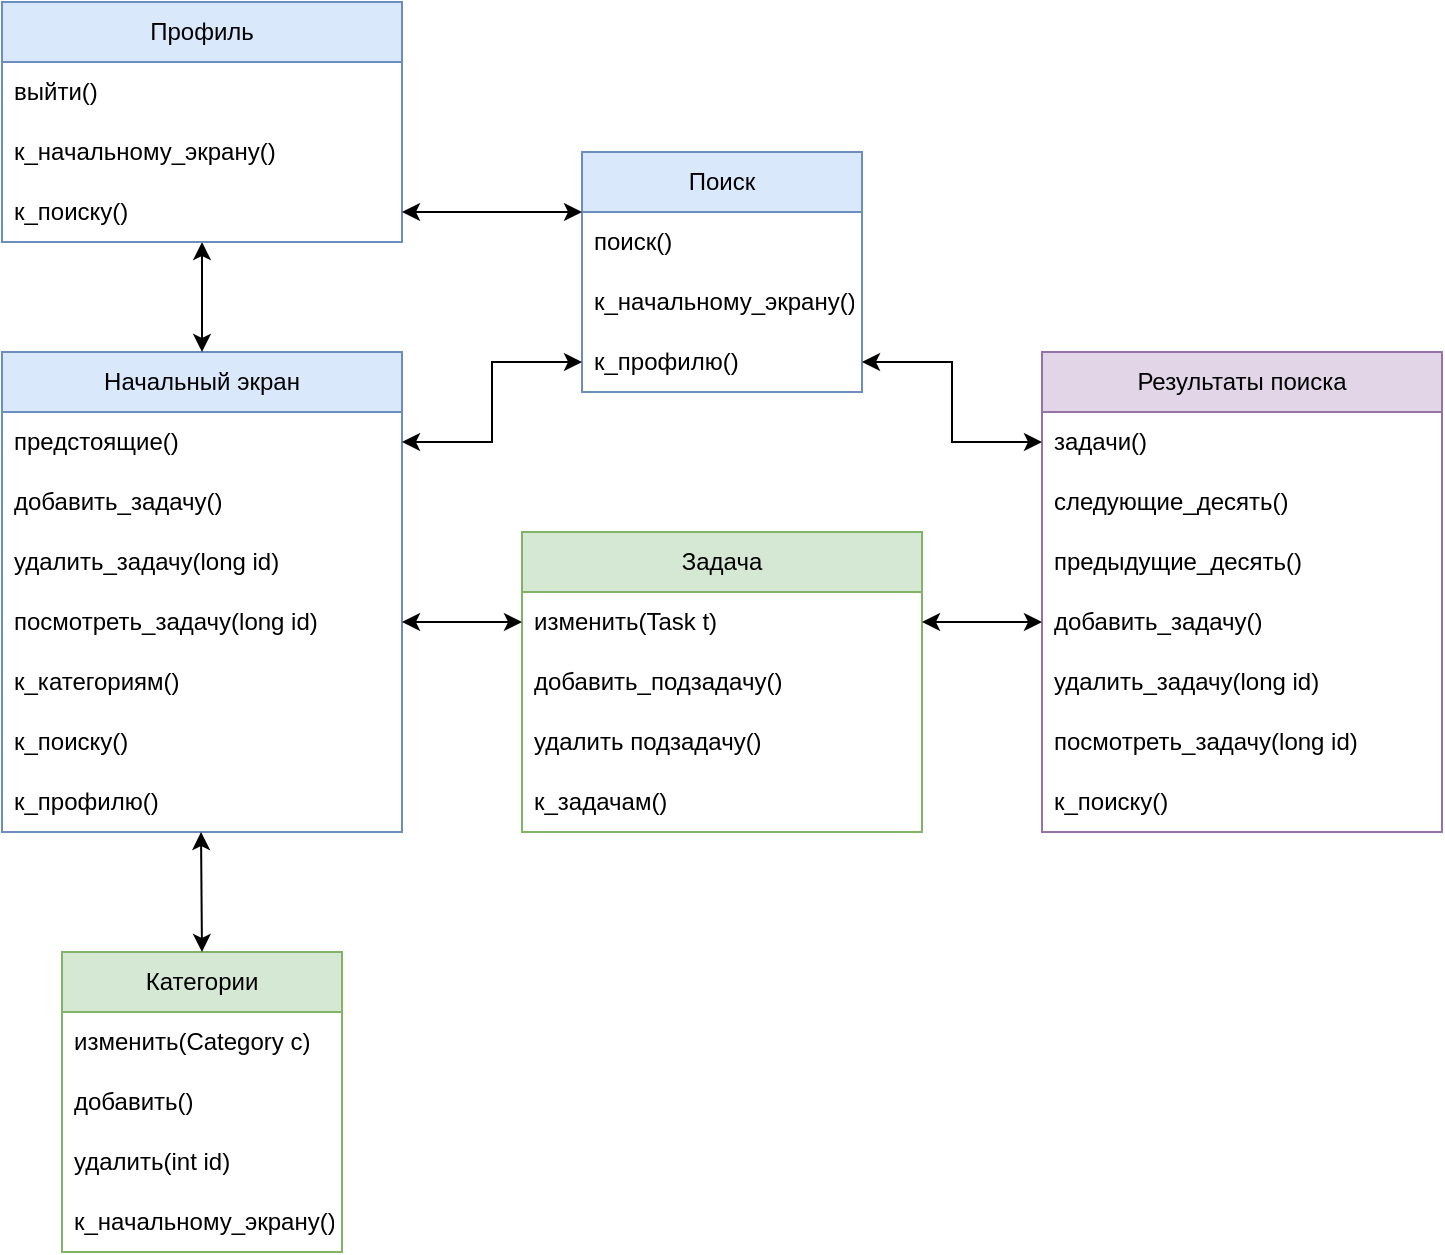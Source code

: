 <mxfile version="26.0.16">
  <diagram name="Страница — 1" id="RbK2EaCYJIcAzCKS40ST">
    <mxGraphModel dx="1038" dy="813" grid="1" gridSize="10" guides="1" tooltips="1" connect="1" arrows="1" fold="1" page="1" pageScale="1" pageWidth="827" pageHeight="1169" math="0" shadow="0">
      <root>
        <mxCell id="0" />
        <mxCell id="1" parent="0" />
        <mxCell id="w0oGPs0FV6ANnLtdmTdL-5" value="Начальный экран" style="swimlane;fontStyle=0;childLayout=stackLayout;horizontal=1;startSize=30;horizontalStack=0;resizeParent=1;resizeParentMax=0;resizeLast=0;collapsible=1;marginBottom=0;whiteSpace=wrap;html=1;fillColor=#dae8fc;strokeColor=#6c8ebf;" parent="1" vertex="1">
          <mxGeometry x="230" y="280" width="200" height="240" as="geometry">
            <mxRectangle x="400" y="160" width="140" height="30" as="alternateBounds" />
          </mxGeometry>
        </mxCell>
        <mxCell id="w0oGPs0FV6ANnLtdmTdL-6" value="предстоящие()" style="text;strokeColor=none;fillColor=none;align=left;verticalAlign=middle;spacingLeft=4;spacingRight=4;overflow=hidden;points=[[0,0.5],[1,0.5]];portConstraint=eastwest;rotatable=0;whiteSpace=wrap;html=1;" parent="w0oGPs0FV6ANnLtdmTdL-5" vertex="1">
          <mxGeometry y="30" width="200" height="30" as="geometry" />
        </mxCell>
        <mxCell id="w0oGPs0FV6ANnLtdmTdL-7" value="добавить_задачу()" style="text;strokeColor=none;fillColor=none;align=left;verticalAlign=middle;spacingLeft=4;spacingRight=4;overflow=hidden;points=[[0,0.5],[1,0.5]];portConstraint=eastwest;rotatable=0;whiteSpace=wrap;html=1;" parent="w0oGPs0FV6ANnLtdmTdL-5" vertex="1">
          <mxGeometry y="60" width="200" height="30" as="geometry" />
        </mxCell>
        <mxCell id="w0oGPs0FV6ANnLtdmTdL-8" value="удалить_задачу(long id)" style="text;strokeColor=none;fillColor=none;align=left;verticalAlign=middle;spacingLeft=4;spacingRight=4;overflow=hidden;points=[[0,0.5],[1,0.5]];portConstraint=eastwest;rotatable=0;whiteSpace=wrap;html=1;" parent="w0oGPs0FV6ANnLtdmTdL-5" vertex="1">
          <mxGeometry y="90" width="200" height="30" as="geometry" />
        </mxCell>
        <mxCell id="w0oGPs0FV6ANnLtdmTdL-15" value="посмотреть_задачу(long id)" style="text;strokeColor=none;fillColor=none;align=left;verticalAlign=middle;spacingLeft=4;spacingRight=4;overflow=hidden;points=[[0,0.5],[1,0.5]];portConstraint=eastwest;rotatable=0;whiteSpace=wrap;html=1;" parent="w0oGPs0FV6ANnLtdmTdL-5" vertex="1">
          <mxGeometry y="120" width="200" height="30" as="geometry" />
        </mxCell>
        <mxCell id="w0oGPs0FV6ANnLtdmTdL-14" value="к_категориям()" style="text;strokeColor=none;fillColor=none;align=left;verticalAlign=middle;spacingLeft=4;spacingRight=4;overflow=hidden;points=[[0,0.5],[1,0.5]];portConstraint=eastwest;rotatable=0;whiteSpace=wrap;html=1;" parent="w0oGPs0FV6ANnLtdmTdL-5" vertex="1">
          <mxGeometry y="150" width="200" height="30" as="geometry" />
        </mxCell>
        <mxCell id="w0oGPs0FV6ANnLtdmTdL-13" value="к_поиску()" style="text;strokeColor=none;fillColor=none;align=left;verticalAlign=middle;spacingLeft=4;spacingRight=4;overflow=hidden;points=[[0,0.5],[1,0.5]];portConstraint=eastwest;rotatable=0;whiteSpace=wrap;html=1;" parent="w0oGPs0FV6ANnLtdmTdL-5" vertex="1">
          <mxGeometry y="180" width="200" height="30" as="geometry" />
        </mxCell>
        <mxCell id="w0oGPs0FV6ANnLtdmTdL-12" value="к_профилю()" style="text;strokeColor=none;fillColor=none;align=left;verticalAlign=middle;spacingLeft=4;spacingRight=4;overflow=hidden;points=[[0,0.5],[1,0.5]];portConstraint=eastwest;rotatable=0;whiteSpace=wrap;html=1;" parent="w0oGPs0FV6ANnLtdmTdL-5" vertex="1">
          <mxGeometry y="210" width="200" height="30" as="geometry" />
        </mxCell>
        <mxCell id="w0oGPs0FV6ANnLtdmTdL-16" value="Результаты поиска" style="swimlane;fontStyle=0;childLayout=stackLayout;horizontal=1;startSize=30;horizontalStack=0;resizeParent=1;resizeParentMax=0;resizeLast=0;collapsible=1;marginBottom=0;whiteSpace=wrap;html=1;fillColor=#e1d5e7;strokeColor=#9673a6;" parent="1" vertex="1">
          <mxGeometry x="750" y="280" width="200" height="240" as="geometry">
            <mxRectangle x="400" y="160" width="140" height="30" as="alternateBounds" />
          </mxGeometry>
        </mxCell>
        <mxCell id="w0oGPs0FV6ANnLtdmTdL-17" value="задачи()" style="text;strokeColor=none;fillColor=none;align=left;verticalAlign=middle;spacingLeft=4;spacingRight=4;overflow=hidden;points=[[0,0.5],[1,0.5]];portConstraint=eastwest;rotatable=0;whiteSpace=wrap;html=1;" parent="w0oGPs0FV6ANnLtdmTdL-16" vertex="1">
          <mxGeometry y="30" width="200" height="30" as="geometry" />
        </mxCell>
        <mxCell id="w0oGPs0FV6ANnLtdmTdL-25" value="следующие_десять()" style="text;strokeColor=none;fillColor=none;align=left;verticalAlign=middle;spacingLeft=4;spacingRight=4;overflow=hidden;points=[[0,0.5],[1,0.5]];portConstraint=eastwest;rotatable=0;whiteSpace=wrap;html=1;" parent="w0oGPs0FV6ANnLtdmTdL-16" vertex="1">
          <mxGeometry y="60" width="200" height="30" as="geometry" />
        </mxCell>
        <mxCell id="w0oGPs0FV6ANnLtdmTdL-24" value="предыдущие_десять()" style="text;strokeColor=none;fillColor=none;align=left;verticalAlign=middle;spacingLeft=4;spacingRight=4;overflow=hidden;points=[[0,0.5],[1,0.5]];portConstraint=eastwest;rotatable=0;whiteSpace=wrap;html=1;" parent="w0oGPs0FV6ANnLtdmTdL-16" vertex="1">
          <mxGeometry y="90" width="200" height="30" as="geometry" />
        </mxCell>
        <mxCell id="w0oGPs0FV6ANnLtdmTdL-18" value="добавить_задачу()" style="text;strokeColor=none;fillColor=none;align=left;verticalAlign=middle;spacingLeft=4;spacingRight=4;overflow=hidden;points=[[0,0.5],[1,0.5]];portConstraint=eastwest;rotatable=0;whiteSpace=wrap;html=1;" parent="w0oGPs0FV6ANnLtdmTdL-16" vertex="1">
          <mxGeometry y="120" width="200" height="30" as="geometry" />
        </mxCell>
        <mxCell id="w0oGPs0FV6ANnLtdmTdL-19" value="удалить_задачу(long id)" style="text;strokeColor=none;fillColor=none;align=left;verticalAlign=middle;spacingLeft=4;spacingRight=4;overflow=hidden;points=[[0,0.5],[1,0.5]];portConstraint=eastwest;rotatable=0;whiteSpace=wrap;html=1;" parent="w0oGPs0FV6ANnLtdmTdL-16" vertex="1">
          <mxGeometry y="150" width="200" height="30" as="geometry" />
        </mxCell>
        <mxCell id="w0oGPs0FV6ANnLtdmTdL-20" value="посмотреть_задачу(long id)" style="text;strokeColor=none;fillColor=none;align=left;verticalAlign=middle;spacingLeft=4;spacingRight=4;overflow=hidden;points=[[0,0.5],[1,0.5]];portConstraint=eastwest;rotatable=0;whiteSpace=wrap;html=1;" parent="w0oGPs0FV6ANnLtdmTdL-16" vertex="1">
          <mxGeometry y="180" width="200" height="30" as="geometry" />
        </mxCell>
        <mxCell id="w0oGPs0FV6ANnLtdmTdL-22" value="к_поиску()" style="text;strokeColor=none;fillColor=none;align=left;verticalAlign=middle;spacingLeft=4;spacingRight=4;overflow=hidden;points=[[0,0.5],[1,0.5]];portConstraint=eastwest;rotatable=0;whiteSpace=wrap;html=1;" parent="w0oGPs0FV6ANnLtdmTdL-16" vertex="1">
          <mxGeometry y="210" width="200" height="30" as="geometry" />
        </mxCell>
        <mxCell id="w0oGPs0FV6ANnLtdmTdL-30" value="Поиск" style="swimlane;fontStyle=0;childLayout=stackLayout;horizontal=1;startSize=30;horizontalStack=0;resizeParent=1;resizeParentMax=0;resizeLast=0;collapsible=1;marginBottom=0;whiteSpace=wrap;html=1;fillColor=#dae8fc;strokeColor=#6c8ebf;" parent="1" vertex="1">
          <mxGeometry x="520" y="180" width="140" height="120" as="geometry">
            <mxRectangle x="400" y="160" width="140" height="30" as="alternateBounds" />
          </mxGeometry>
        </mxCell>
        <mxCell id="w0oGPs0FV6ANnLtdmTdL-31" value="поиск()" style="text;strokeColor=none;fillColor=none;align=left;verticalAlign=middle;spacingLeft=4;spacingRight=4;overflow=hidden;points=[[0,0.5],[1,0.5]];portConstraint=eastwest;rotatable=0;whiteSpace=wrap;html=1;" parent="w0oGPs0FV6ANnLtdmTdL-30" vertex="1">
          <mxGeometry y="30" width="140" height="30" as="geometry" />
        </mxCell>
        <mxCell id="w0oGPs0FV6ANnLtdmTdL-36" value="к_начальному_экрану()" style="text;strokeColor=none;fillColor=none;align=left;verticalAlign=middle;spacingLeft=4;spacingRight=4;overflow=hidden;points=[[0,0.5],[1,0.5]];portConstraint=eastwest;rotatable=0;whiteSpace=wrap;html=1;" parent="w0oGPs0FV6ANnLtdmTdL-30" vertex="1">
          <mxGeometry y="60" width="140" height="30" as="geometry" />
        </mxCell>
        <mxCell id="w0oGPs0FV6ANnLtdmTdL-37" value="к_профилю()" style="text;strokeColor=none;fillColor=none;align=left;verticalAlign=middle;spacingLeft=4;spacingRight=4;overflow=hidden;points=[[0,0.5],[1,0.5]];portConstraint=eastwest;rotatable=0;whiteSpace=wrap;html=1;" parent="w0oGPs0FV6ANnLtdmTdL-30" vertex="1">
          <mxGeometry y="90" width="140" height="30" as="geometry" />
        </mxCell>
        <mxCell id="w0oGPs0FV6ANnLtdmTdL-69" style="edgeStyle=orthogonalEdgeStyle;rounded=0;orthogonalLoop=1;jettySize=auto;html=1;exitX=0.5;exitY=1;exitDx=0;exitDy=0;entryX=0.5;entryY=0;entryDx=0;entryDy=0;startArrow=classic;startFill=1;" parent="1" source="w0oGPs0FV6ANnLtdmTdL-38" target="w0oGPs0FV6ANnLtdmTdL-5" edge="1">
          <mxGeometry relative="1" as="geometry" />
        </mxCell>
        <mxCell id="w0oGPs0FV6ANnLtdmTdL-38" value="Профиль" style="swimlane;fontStyle=0;childLayout=stackLayout;horizontal=1;startSize=30;horizontalStack=0;resizeParent=1;resizeParentMax=0;resizeLast=0;collapsible=1;marginBottom=0;whiteSpace=wrap;html=1;fillColor=#dae8fc;strokeColor=#6c8ebf;" parent="1" vertex="1">
          <mxGeometry x="230" y="105" width="200" height="120" as="geometry">
            <mxRectangle x="400" y="160" width="140" height="30" as="alternateBounds" />
          </mxGeometry>
        </mxCell>
        <mxCell id="w0oGPs0FV6ANnLtdmTdL-39" value="выйти()" style="text;strokeColor=none;fillColor=none;align=left;verticalAlign=middle;spacingLeft=4;spacingRight=4;overflow=hidden;points=[[0,0.5],[1,0.5]];portConstraint=eastwest;rotatable=0;whiteSpace=wrap;html=1;" parent="w0oGPs0FV6ANnLtdmTdL-38" vertex="1">
          <mxGeometry y="30" width="200" height="30" as="geometry" />
        </mxCell>
        <mxCell id="w0oGPs0FV6ANnLtdmTdL-40" value="к_начальному_экрану()" style="text;strokeColor=none;fillColor=none;align=left;verticalAlign=middle;spacingLeft=4;spacingRight=4;overflow=hidden;points=[[0,0.5],[1,0.5]];portConstraint=eastwest;rotatable=0;whiteSpace=wrap;html=1;" parent="w0oGPs0FV6ANnLtdmTdL-38" vertex="1">
          <mxGeometry y="60" width="200" height="30" as="geometry" />
        </mxCell>
        <mxCell id="w0oGPs0FV6ANnLtdmTdL-41" value="к_поиску()" style="text;strokeColor=none;fillColor=none;align=left;verticalAlign=middle;spacingLeft=4;spacingRight=4;overflow=hidden;points=[[0,0.5],[1,0.5]];portConstraint=eastwest;rotatable=0;whiteSpace=wrap;html=1;" parent="w0oGPs0FV6ANnLtdmTdL-38" vertex="1">
          <mxGeometry y="90" width="200" height="30" as="geometry" />
        </mxCell>
        <mxCell id="w0oGPs0FV6ANnLtdmTdL-43" value="Категории" style="swimlane;fontStyle=0;childLayout=stackLayout;horizontal=1;startSize=30;horizontalStack=0;resizeParent=1;resizeParentMax=0;resizeLast=0;collapsible=1;marginBottom=0;whiteSpace=wrap;html=1;fillColor=#d5e8d4;strokeColor=#82b366;" parent="1" vertex="1">
          <mxGeometry x="260" y="580" width="140" height="150" as="geometry">
            <mxRectangle x="400" y="160" width="140" height="30" as="alternateBounds" />
          </mxGeometry>
        </mxCell>
        <mxCell id="w0oGPs0FV6ANnLtdmTdL-44" value="изменить(Category c)" style="text;strokeColor=none;fillColor=none;align=left;verticalAlign=middle;spacingLeft=4;spacingRight=4;overflow=hidden;points=[[0,0.5],[1,0.5]];portConstraint=eastwest;rotatable=0;whiteSpace=wrap;html=1;" parent="w0oGPs0FV6ANnLtdmTdL-43" vertex="1">
          <mxGeometry y="30" width="140" height="30" as="geometry" />
        </mxCell>
        <mxCell id="w0oGPs0FV6ANnLtdmTdL-48" value="добавить()" style="text;strokeColor=none;fillColor=none;align=left;verticalAlign=middle;spacingLeft=4;spacingRight=4;overflow=hidden;points=[[0,0.5],[1,0.5]];portConstraint=eastwest;rotatable=0;whiteSpace=wrap;html=1;" parent="w0oGPs0FV6ANnLtdmTdL-43" vertex="1">
          <mxGeometry y="60" width="140" height="30" as="geometry" />
        </mxCell>
        <mxCell id="w0oGPs0FV6ANnLtdmTdL-47" value="удалить(int id)" style="text;strokeColor=none;fillColor=none;align=left;verticalAlign=middle;spacingLeft=4;spacingRight=4;overflow=hidden;points=[[0,0.5],[1,0.5]];portConstraint=eastwest;rotatable=0;whiteSpace=wrap;html=1;" parent="w0oGPs0FV6ANnLtdmTdL-43" vertex="1">
          <mxGeometry y="90" width="140" height="30" as="geometry" />
        </mxCell>
        <mxCell id="w0oGPs0FV6ANnLtdmTdL-45" value="к_начальному_экрану()" style="text;strokeColor=none;fillColor=none;align=left;verticalAlign=middle;spacingLeft=4;spacingRight=4;overflow=hidden;points=[[0,0.5],[1,0.5]];portConstraint=eastwest;rotatable=0;whiteSpace=wrap;html=1;" parent="w0oGPs0FV6ANnLtdmTdL-43" vertex="1">
          <mxGeometry y="120" width="140" height="30" as="geometry" />
        </mxCell>
        <mxCell id="w0oGPs0FV6ANnLtdmTdL-49" value="Задача" style="swimlane;fontStyle=0;childLayout=stackLayout;horizontal=1;startSize=30;horizontalStack=0;resizeParent=1;resizeParentMax=0;resizeLast=0;collapsible=1;marginBottom=0;whiteSpace=wrap;html=1;fillColor=#d5e8d4;strokeColor=#82b366;" parent="1" vertex="1">
          <mxGeometry x="490" y="370" width="200" height="150" as="geometry">
            <mxRectangle x="400" y="160" width="140" height="30" as="alternateBounds" />
          </mxGeometry>
        </mxCell>
        <mxCell id="w0oGPs0FV6ANnLtdmTdL-50" value="изменить(Task t)" style="text;strokeColor=none;fillColor=none;align=left;verticalAlign=middle;spacingLeft=4;spacingRight=4;overflow=hidden;points=[[0,0.5],[1,0.5]];portConstraint=eastwest;rotatable=0;whiteSpace=wrap;html=1;" parent="w0oGPs0FV6ANnLtdmTdL-49" vertex="1">
          <mxGeometry y="30" width="200" height="30" as="geometry" />
        </mxCell>
        <mxCell id="w0oGPs0FV6ANnLtdmTdL-51" value="добавить_подзадачу()" style="text;strokeColor=none;fillColor=none;align=left;verticalAlign=middle;spacingLeft=4;spacingRight=4;overflow=hidden;points=[[0,0.5],[1,0.5]];portConstraint=eastwest;rotatable=0;whiteSpace=wrap;html=1;" parent="w0oGPs0FV6ANnLtdmTdL-49" vertex="1">
          <mxGeometry y="60" width="200" height="30" as="geometry" />
        </mxCell>
        <mxCell id="w0oGPs0FV6ANnLtdmTdL-52" value="удалить подзадачу()" style="text;strokeColor=none;fillColor=none;align=left;verticalAlign=middle;spacingLeft=4;spacingRight=4;overflow=hidden;points=[[0,0.5],[1,0.5]];portConstraint=eastwest;rotatable=0;whiteSpace=wrap;html=1;" parent="w0oGPs0FV6ANnLtdmTdL-49" vertex="1">
          <mxGeometry y="90" width="200" height="30" as="geometry" />
        </mxCell>
        <mxCell id="w0oGPs0FV6ANnLtdmTdL-56" value="к_задачам()" style="text;strokeColor=none;fillColor=none;align=left;verticalAlign=middle;spacingLeft=4;spacingRight=4;overflow=hidden;points=[[0,0.5],[1,0.5]];portConstraint=eastwest;rotatable=0;whiteSpace=wrap;html=1;" parent="w0oGPs0FV6ANnLtdmTdL-49" vertex="1">
          <mxGeometry y="120" width="200" height="30" as="geometry" />
        </mxCell>
        <mxCell id="w0oGPs0FV6ANnLtdmTdL-66" style="edgeStyle=orthogonalEdgeStyle;rounded=0;orthogonalLoop=1;jettySize=auto;html=1;exitX=1;exitY=0.5;exitDx=0;exitDy=0;entryX=0;entryY=0.5;entryDx=0;entryDy=0;startArrow=classic;startFill=1;" parent="1" source="w0oGPs0FV6ANnLtdmTdL-15" target="w0oGPs0FV6ANnLtdmTdL-50" edge="1">
          <mxGeometry relative="1" as="geometry" />
        </mxCell>
        <mxCell id="w0oGPs0FV6ANnLtdmTdL-67" style="edgeStyle=orthogonalEdgeStyle;rounded=0;orthogonalLoop=1;jettySize=auto;html=1;exitX=0;exitY=0.5;exitDx=0;exitDy=0;entryX=1;entryY=0.5;entryDx=0;entryDy=0;startArrow=classic;startFill=1;" parent="1" source="w0oGPs0FV6ANnLtdmTdL-18" target="w0oGPs0FV6ANnLtdmTdL-50" edge="1">
          <mxGeometry relative="1" as="geometry" />
        </mxCell>
        <mxCell id="w0oGPs0FV6ANnLtdmTdL-73" style="edgeStyle=orthogonalEdgeStyle;rounded=0;orthogonalLoop=1;jettySize=auto;html=1;exitX=0.5;exitY=1;exitDx=0;exitDy=0;entryX=0.5;entryY=0;entryDx=0;entryDy=0;startArrow=classic;startFill=1;" parent="1" target="w0oGPs0FV6ANnLtdmTdL-43" edge="1">
          <mxGeometry relative="1" as="geometry">
            <mxPoint x="329.5" y="520" as="sourcePoint" />
            <mxPoint x="329.5" y="575" as="targetPoint" />
          </mxGeometry>
        </mxCell>
        <mxCell id="w0oGPs0FV6ANnLtdmTdL-78" style="edgeStyle=orthogonalEdgeStyle;rounded=0;orthogonalLoop=1;jettySize=auto;html=1;exitX=1;exitY=0.5;exitDx=0;exitDy=0;entryX=0;entryY=0.25;entryDx=0;entryDy=0;startArrow=classic;startFill=1;" parent="1" source="w0oGPs0FV6ANnLtdmTdL-41" target="w0oGPs0FV6ANnLtdmTdL-30" edge="1">
          <mxGeometry relative="1" as="geometry" />
        </mxCell>
        <mxCell id="w0oGPs0FV6ANnLtdmTdL-79" style="edgeStyle=orthogonalEdgeStyle;rounded=0;orthogonalLoop=1;jettySize=auto;html=1;exitX=1;exitY=0.5;exitDx=0;exitDy=0;entryX=0;entryY=0.5;entryDx=0;entryDy=0;startArrow=classic;startFill=1;" parent="1" source="w0oGPs0FV6ANnLtdmTdL-6" target="w0oGPs0FV6ANnLtdmTdL-37" edge="1">
          <mxGeometry relative="1" as="geometry" />
        </mxCell>
        <mxCell id="w0oGPs0FV6ANnLtdmTdL-80" style="edgeStyle=orthogonalEdgeStyle;rounded=0;orthogonalLoop=1;jettySize=auto;html=1;exitX=1;exitY=0.5;exitDx=0;exitDy=0;entryX=0;entryY=0.5;entryDx=0;entryDy=0;startArrow=classic;startFill=1;" parent="1" source="w0oGPs0FV6ANnLtdmTdL-37" target="w0oGPs0FV6ANnLtdmTdL-17" edge="1">
          <mxGeometry relative="1" as="geometry" />
        </mxCell>
      </root>
    </mxGraphModel>
  </diagram>
</mxfile>

